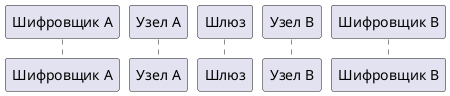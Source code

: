 @startuml

participant "Шифровщик A" as crpt_a
participant "Узел А" as node_a
participant "Шлюз" as rt
participant "Узел B" as node_b
participant "Шифровщик B" as crpt_b

skinparam ParticipantBackgroundColor #909090
skinparam ParticipantBorderColor #303030

@enduml